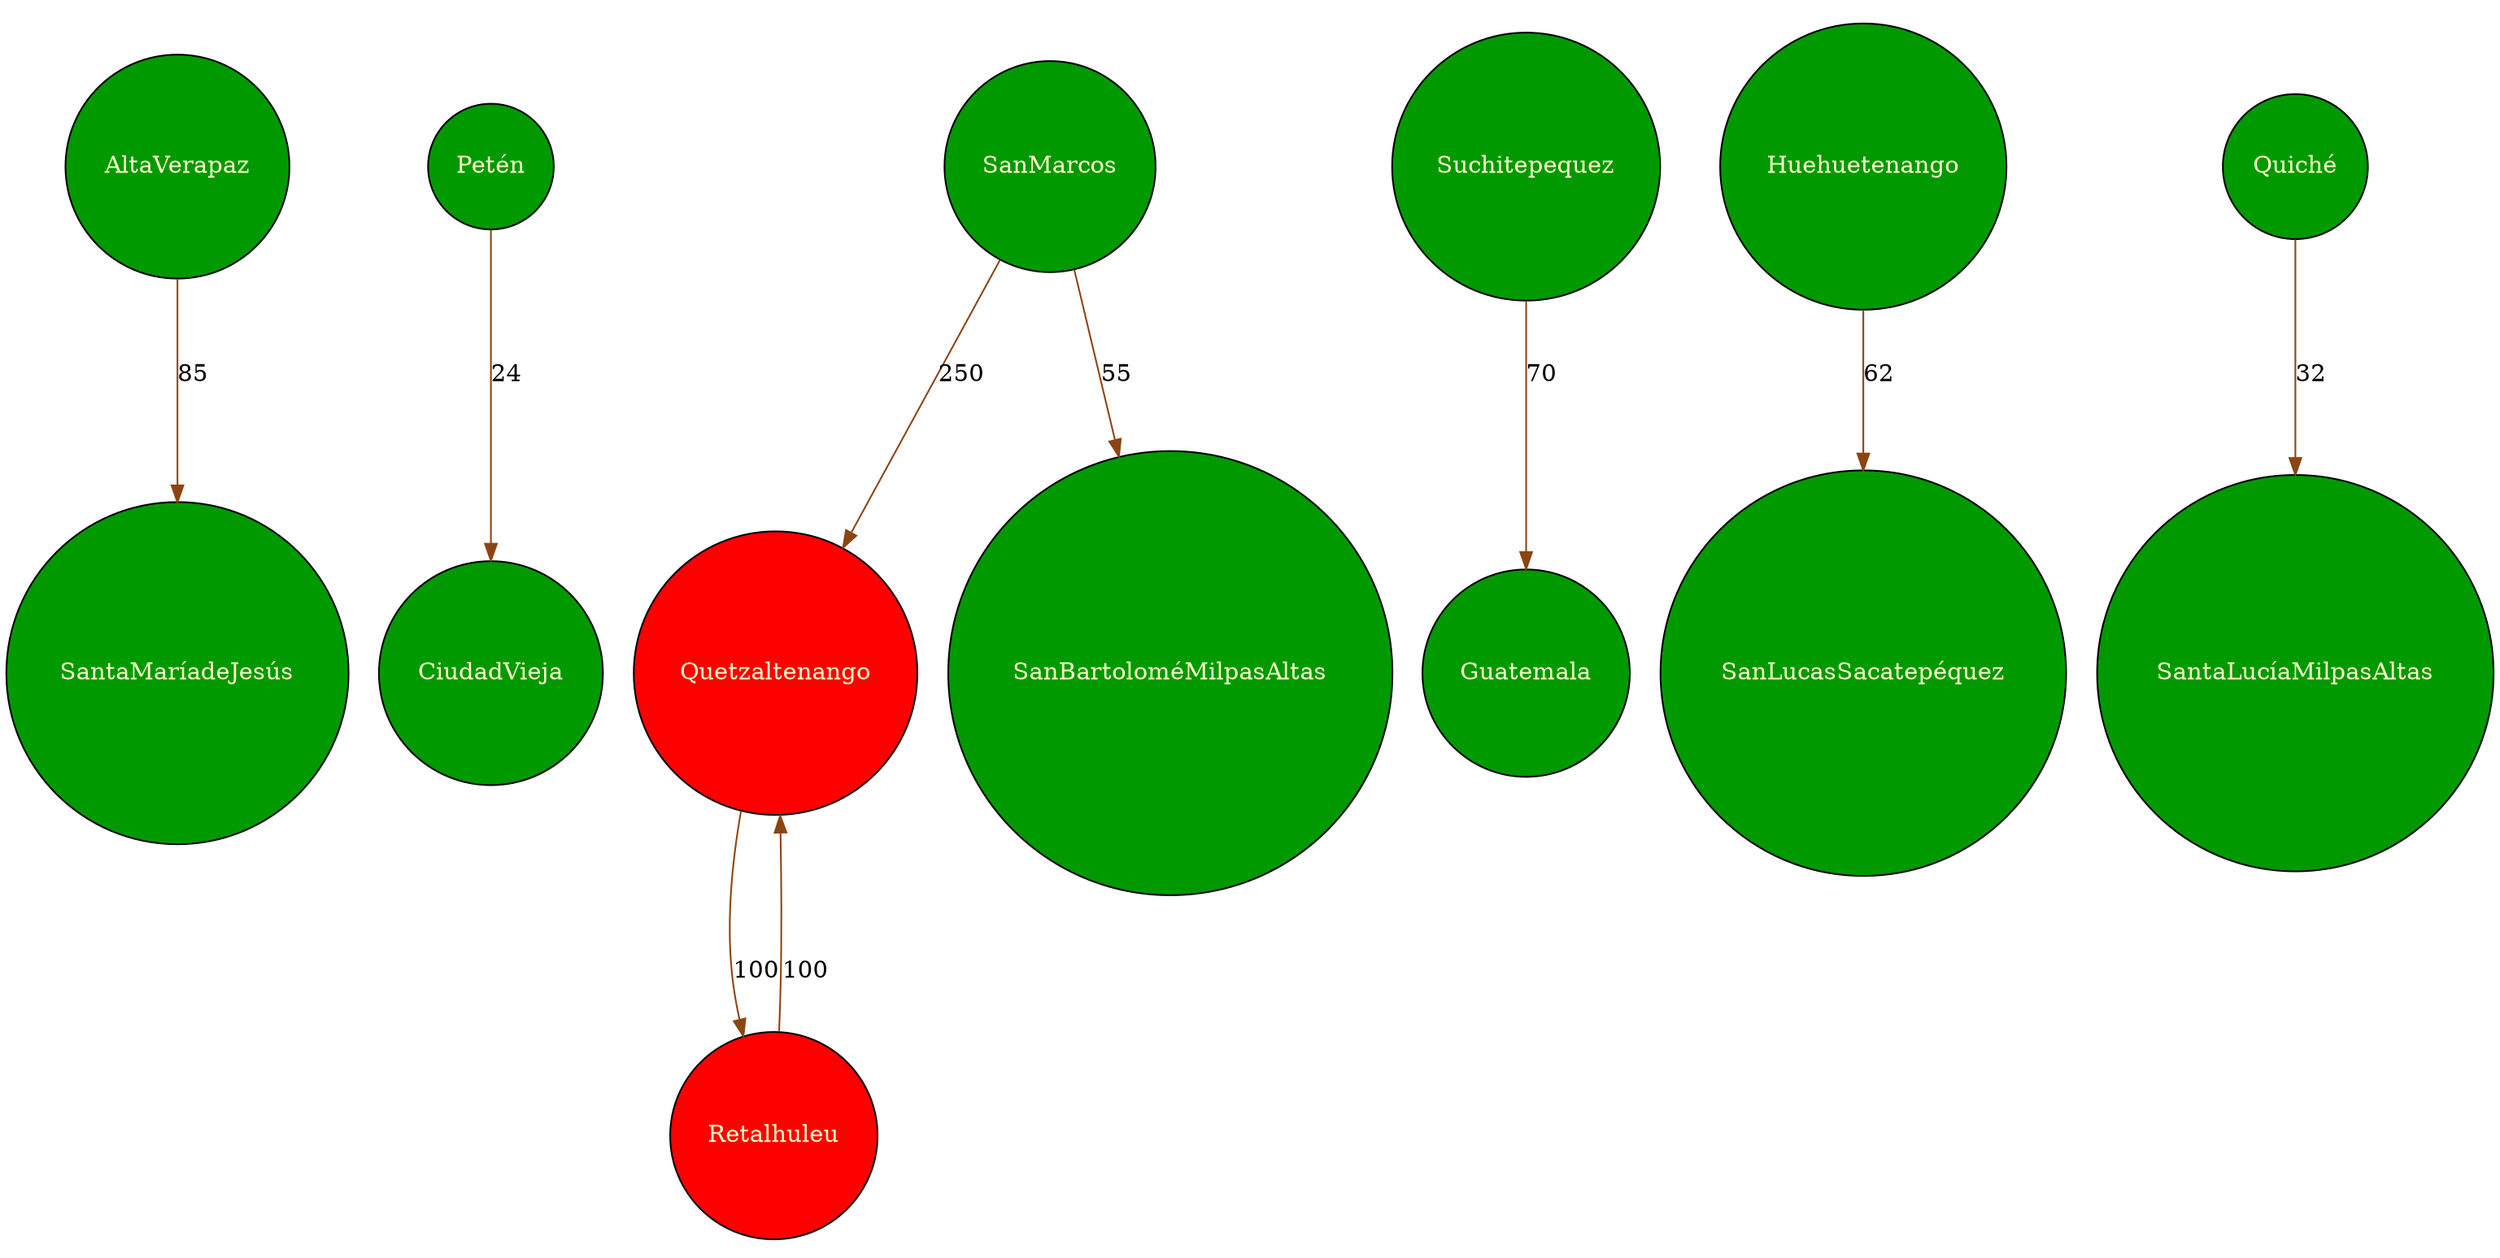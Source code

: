 digraph G {
	graph [ratio=0.5];
	node [shape=circle, style=filled, fillcolor="#009900", fontcolor="#FFFFCC", fixedsize=false];
	edge [color="#8B4513"];
  "AltaVerapaz" -> "SantaMaríadeJesús" [label="85"];
  "Petén" -> "CiudadVieja" [label="24"];
  "Quetzaltenango" -> "Retalhuleu" [label="100"];
"Quetzaltenango" [fillcolor="red"];"Retalhuleu" [fillcolor="red"];
  "Retalhuleu" -> "Quetzaltenango" [label="100"];
  "SanMarcos" -> "Quetzaltenango" [label="250"];
  "Suchitepequez" -> "Guatemala" [label="70"];
  "SanMarcos" -> "SanBartoloméMilpasAltas" [label="55"];
  "Huehuetenango" -> "SanLucasSacatepéquez" [label="62"];
  "Quiché" -> "SantaLucíaMilpasAltas" [label="32"];
}
